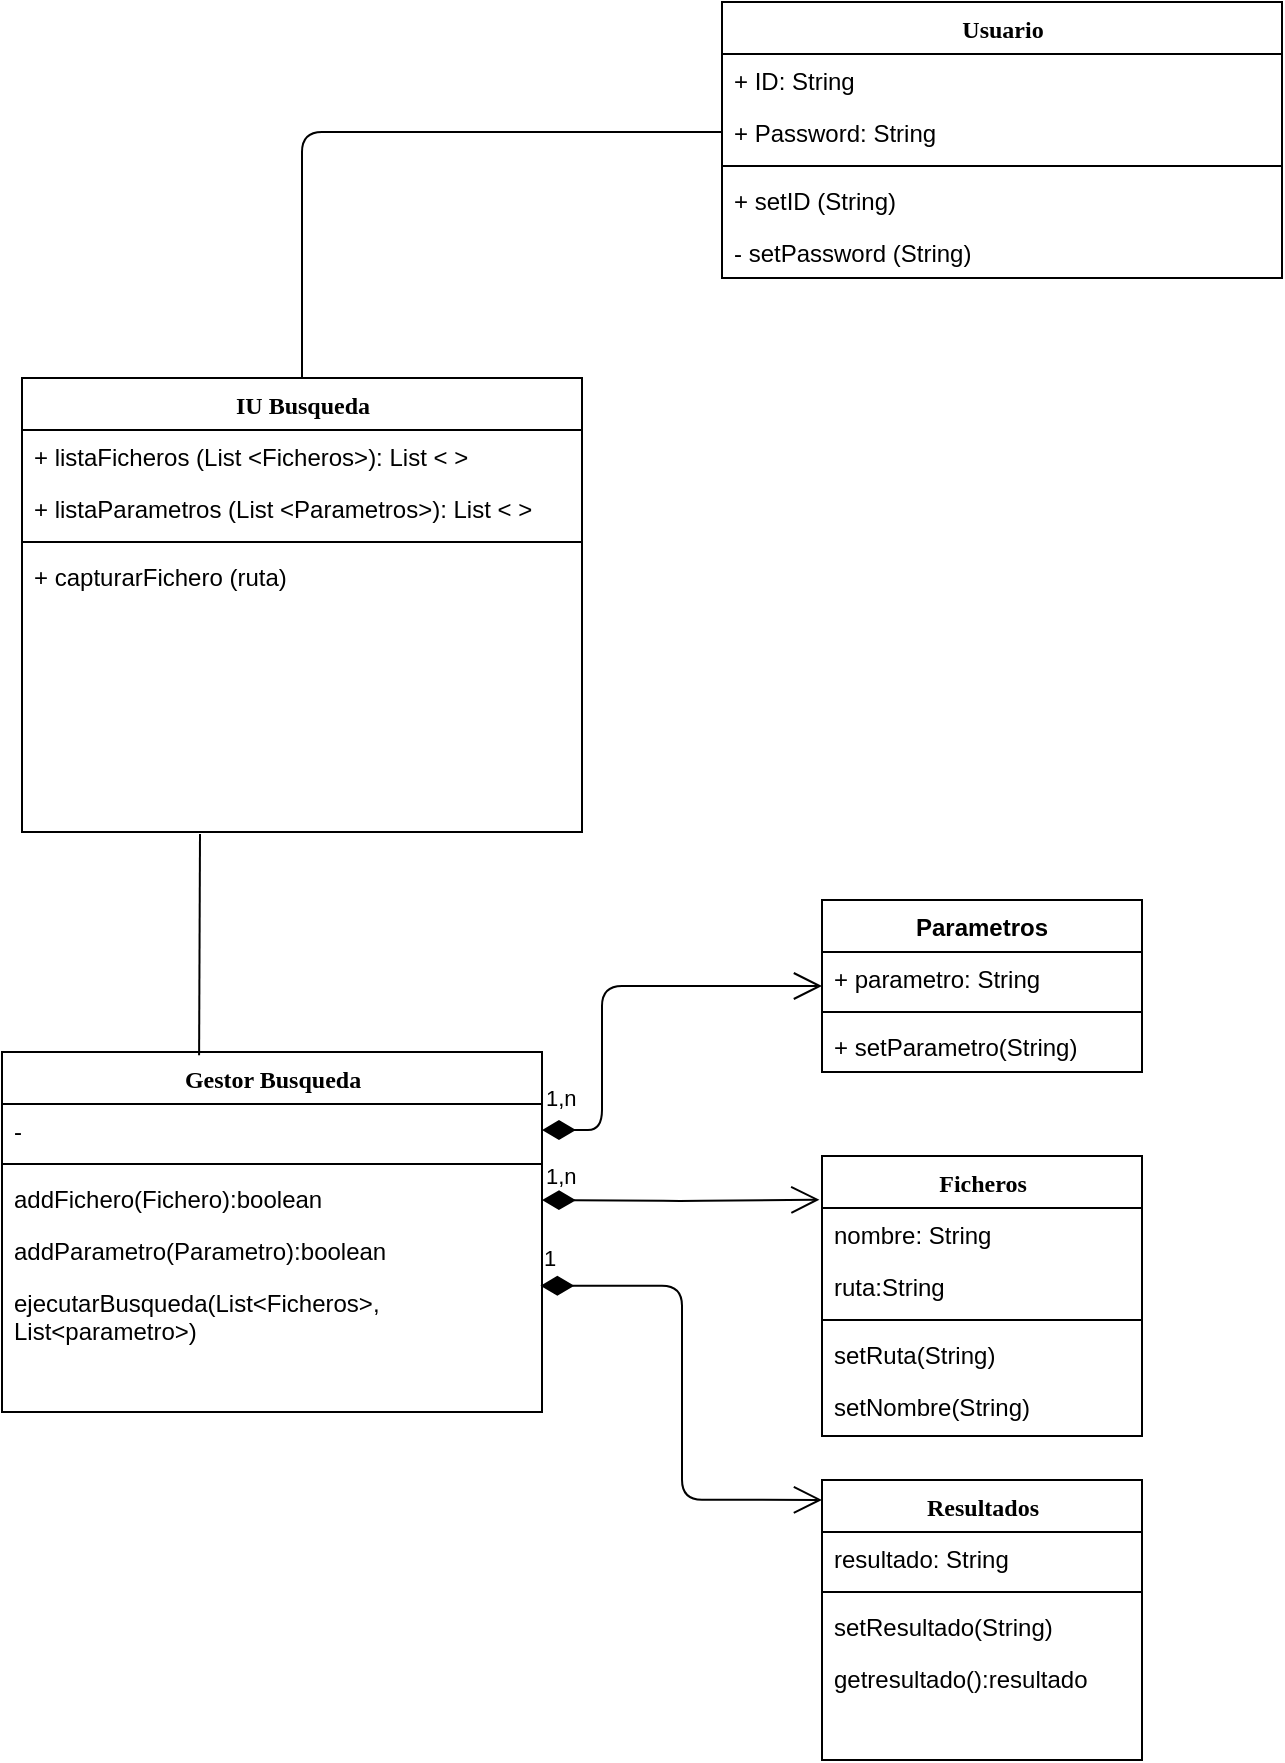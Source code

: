<mxfile version="10.6.8" type="github"><diagram id="lXpW8H75rkReKVYu0KeG" name="Page-1"><mxGraphModel dx="994" dy="715" grid="1" gridSize="10" guides="1" tooltips="1" connect="1" arrows="1" fold="1" page="1" pageScale="1" pageWidth="827" pageHeight="1169" math="0" shadow="0"><root><mxCell id="0"/><mxCell id="1" parent="0"/><mxCell id="MlSAh_2b6aSQhSAKrAvQ-1" value="IU Busqueda" style="swimlane;html=1;fontStyle=1;align=center;verticalAlign=top;childLayout=stackLayout;horizontal=1;startSize=26;horizontalStack=0;resizeParent=1;resizeLast=0;collapsible=1;marginBottom=0;swimlaneFillColor=#ffffff;rounded=0;shadow=0;comic=0;labelBackgroundColor=none;strokeColor=#000000;strokeWidth=1;fillColor=none;fontFamily=Verdana;fontSize=12;fontColor=#000000;" vertex="1" parent="1"><mxGeometry x="80" y="251" width="280" height="227" as="geometry"/></mxCell><mxCell id="MlSAh_2b6aSQhSAKrAvQ-3" value="+ listaFicheros (List &amp;lt;Ficheros&amp;gt;): List &amp;lt; &amp;gt; " style="text;html=1;strokeColor=none;fillColor=none;align=left;verticalAlign=top;spacingLeft=4;spacingRight=4;whiteSpace=wrap;overflow=hidden;rotatable=0;points=[[0,0.5],[1,0.5]];portConstraint=eastwest;" vertex="1" parent="MlSAh_2b6aSQhSAKrAvQ-1"><mxGeometry y="26" width="280" height="26" as="geometry"/></mxCell><mxCell id="MlSAh_2b6aSQhSAKrAvQ-75" value="+ listaParametros (List &amp;lt;Parametros&amp;gt;): List &amp;lt; &amp;gt;" style="text;html=1;strokeColor=none;fillColor=none;align=left;verticalAlign=top;spacingLeft=4;spacingRight=4;whiteSpace=wrap;overflow=hidden;rotatable=0;points=[[0,0.5],[1,0.5]];portConstraint=eastwest;" vertex="1" parent="MlSAh_2b6aSQhSAKrAvQ-1"><mxGeometry y="52" width="280" height="26" as="geometry"/></mxCell><mxCell id="MlSAh_2b6aSQhSAKrAvQ-4" value="" style="line;html=1;strokeWidth=1;fillColor=none;align=left;verticalAlign=middle;spacingTop=-1;spacingLeft=3;spacingRight=3;rotatable=0;labelPosition=right;points=[];portConstraint=eastwest;" vertex="1" parent="MlSAh_2b6aSQhSAKrAvQ-1"><mxGeometry y="78" width="280" height="8" as="geometry"/></mxCell><mxCell id="MlSAh_2b6aSQhSAKrAvQ-41" value="+ capturarFichero (ruta)" style="text;html=1;strokeColor=none;fillColor=none;align=left;verticalAlign=top;spacingLeft=4;spacingRight=4;whiteSpace=wrap;overflow=hidden;rotatable=0;points=[[0,0.5],[1,0.5]];portConstraint=eastwest;" vertex="1" parent="MlSAh_2b6aSQhSAKrAvQ-1"><mxGeometry y="86" width="280" height="26" as="geometry"/></mxCell><mxCell id="MlSAh_2b6aSQhSAKrAvQ-10" value="Gestor Busqueda" style="swimlane;html=1;fontStyle=1;align=center;verticalAlign=top;childLayout=stackLayout;horizontal=1;startSize=26;horizontalStack=0;resizeParent=1;resizeLast=0;collapsible=1;marginBottom=0;swimlaneFillColor=#ffffff;rounded=0;shadow=0;comic=0;labelBackgroundColor=none;strokeColor=#000000;strokeWidth=1;fillColor=none;fontFamily=Verdana;fontSize=12;fontColor=#000000;" vertex="1" parent="1"><mxGeometry x="70" y="588" width="270" height="180" as="geometry"/></mxCell><mxCell id="MlSAh_2b6aSQhSAKrAvQ-11" value="-" style="text;html=1;strokeColor=none;fillColor=none;align=left;verticalAlign=top;spacingLeft=4;spacingRight=4;whiteSpace=wrap;overflow=hidden;rotatable=0;points=[[0,0.5],[1,0.5]];portConstraint=eastwest;" vertex="1" parent="MlSAh_2b6aSQhSAKrAvQ-10"><mxGeometry y="26" width="270" height="26" as="geometry"/></mxCell><mxCell id="MlSAh_2b6aSQhSAKrAvQ-13" value="" style="line;html=1;strokeWidth=1;fillColor=none;align=left;verticalAlign=middle;spacingTop=-1;spacingLeft=3;spacingRight=3;rotatable=0;labelPosition=right;points=[];portConstraint=eastwest;" vertex="1" parent="MlSAh_2b6aSQhSAKrAvQ-10"><mxGeometry y="52" width="270" height="8" as="geometry"/></mxCell><mxCell id="MlSAh_2b6aSQhSAKrAvQ-14" value="addFichero(Fichero):boolean" style="text;html=1;strokeColor=none;fillColor=none;align=left;verticalAlign=top;spacingLeft=4;spacingRight=4;whiteSpace=wrap;overflow=hidden;rotatable=0;points=[[0,0.5],[1,0.5]];portConstraint=eastwest;" vertex="1" parent="MlSAh_2b6aSQhSAKrAvQ-10"><mxGeometry y="60" width="270" height="26" as="geometry"/></mxCell><mxCell id="MlSAh_2b6aSQhSAKrAvQ-15" value="&lt;div&gt;addParametro(Parametro):boolean&lt;/div&gt;" style="text;html=1;strokeColor=none;fillColor=none;align=left;verticalAlign=top;spacingLeft=4;spacingRight=4;whiteSpace=wrap;overflow=hidden;rotatable=0;points=[[0,0.5],[1,0.5]];portConstraint=eastwest;" vertex="1" parent="MlSAh_2b6aSQhSAKrAvQ-10"><mxGeometry y="86" width="270" height="26" as="geometry"/></mxCell><mxCell id="MlSAh_2b6aSQhSAKrAvQ-26" value="ejecutarBusqueda(List&amp;lt;Ficheros&amp;gt;, List&amp;lt;parametro&amp;gt;)" style="text;html=1;strokeColor=none;fillColor=none;align=left;verticalAlign=top;spacingLeft=4;spacingRight=4;whiteSpace=wrap;overflow=hidden;rotatable=0;points=[[0,0.5],[1,0.5]];portConstraint=eastwest;" vertex="1" parent="MlSAh_2b6aSQhSAKrAvQ-10"><mxGeometry y="112" width="270" height="42" as="geometry"/></mxCell><mxCell id="MlSAh_2b6aSQhSAKrAvQ-18" value="Ficheros" style="swimlane;html=1;fontStyle=1;align=center;verticalAlign=top;childLayout=stackLayout;horizontal=1;startSize=26;horizontalStack=0;resizeParent=1;resizeLast=0;collapsible=1;marginBottom=0;swimlaneFillColor=#ffffff;rounded=0;shadow=0;comic=0;labelBackgroundColor=none;strokeColor=#000000;strokeWidth=1;fillColor=none;fontFamily=Verdana;fontSize=12;fontColor=#000000;" vertex="1" parent="1"><mxGeometry x="480" y="640" width="160" height="140" as="geometry"/></mxCell><mxCell id="MlSAh_2b6aSQhSAKrAvQ-19" value="nombre: String" style="text;html=1;strokeColor=none;fillColor=none;align=left;verticalAlign=top;spacingLeft=4;spacingRight=4;whiteSpace=wrap;overflow=hidden;rotatable=0;points=[[0,0.5],[1,0.5]];portConstraint=eastwest;" vertex="1" parent="MlSAh_2b6aSQhSAKrAvQ-18"><mxGeometry y="26" width="160" height="26" as="geometry"/></mxCell><mxCell id="MlSAh_2b6aSQhSAKrAvQ-20" value="ruta:String" style="text;html=1;strokeColor=none;fillColor=none;align=left;verticalAlign=top;spacingLeft=4;spacingRight=4;whiteSpace=wrap;overflow=hidden;rotatable=0;points=[[0,0.5],[1,0.5]];portConstraint=eastwest;" vertex="1" parent="MlSAh_2b6aSQhSAKrAvQ-18"><mxGeometry y="52" width="160" height="26" as="geometry"/></mxCell><mxCell id="MlSAh_2b6aSQhSAKrAvQ-21" value="" style="line;html=1;strokeWidth=1;fillColor=none;align=left;verticalAlign=middle;spacingTop=-1;spacingLeft=3;spacingRight=3;rotatable=0;labelPosition=right;points=[];portConstraint=eastwest;" vertex="1" parent="MlSAh_2b6aSQhSAKrAvQ-18"><mxGeometry y="78" width="160" height="8" as="geometry"/></mxCell><mxCell id="MlSAh_2b6aSQhSAKrAvQ-22" value="setRuta(String)" style="text;html=1;strokeColor=none;fillColor=none;align=left;verticalAlign=top;spacingLeft=4;spacingRight=4;whiteSpace=wrap;overflow=hidden;rotatable=0;points=[[0,0.5],[1,0.5]];portConstraint=eastwest;" vertex="1" parent="MlSAh_2b6aSQhSAKrAvQ-18"><mxGeometry y="86" width="160" height="26" as="geometry"/></mxCell><mxCell id="MlSAh_2b6aSQhSAKrAvQ-23" value="setNombre(String)" style="text;html=1;strokeColor=none;fillColor=none;align=left;verticalAlign=top;spacingLeft=4;spacingRight=4;whiteSpace=wrap;overflow=hidden;rotatable=0;points=[[0,0.5],[1,0.5]];portConstraint=eastwest;" vertex="1" parent="MlSAh_2b6aSQhSAKrAvQ-18"><mxGeometry y="112" width="160" height="26" as="geometry"/></mxCell><mxCell id="MlSAh_2b6aSQhSAKrAvQ-34" value="Parametros" style="swimlane;fontStyle=1;align=center;verticalAlign=top;childLayout=stackLayout;horizontal=1;startSize=26;horizontalStack=0;resizeParent=1;resizeParentMax=0;resizeLast=0;collapsible=1;marginBottom=0;" vertex="1" parent="1"><mxGeometry x="480" y="512" width="160" height="86" as="geometry"/></mxCell><mxCell id="MlSAh_2b6aSQhSAKrAvQ-35" value="+ parametro: String&#xA;" style="text;strokeColor=none;fillColor=none;align=left;verticalAlign=top;spacingLeft=4;spacingRight=4;overflow=hidden;rotatable=0;points=[[0,0.5],[1,0.5]];portConstraint=eastwest;" vertex="1" parent="MlSAh_2b6aSQhSAKrAvQ-34"><mxGeometry y="26" width="160" height="26" as="geometry"/></mxCell><mxCell id="MlSAh_2b6aSQhSAKrAvQ-36" value="" style="line;strokeWidth=1;fillColor=none;align=left;verticalAlign=middle;spacingTop=-1;spacingLeft=3;spacingRight=3;rotatable=0;labelPosition=right;points=[];portConstraint=eastwest;" vertex="1" parent="MlSAh_2b6aSQhSAKrAvQ-34"><mxGeometry y="52" width="160" height="8" as="geometry"/></mxCell><mxCell id="MlSAh_2b6aSQhSAKrAvQ-37" value="+ setParametro(String)" style="text;strokeColor=none;fillColor=none;align=left;verticalAlign=top;spacingLeft=4;spacingRight=4;overflow=hidden;rotatable=0;points=[[0,0.5],[1,0.5]];portConstraint=eastwest;" vertex="1" parent="MlSAh_2b6aSQhSAKrAvQ-34"><mxGeometry y="60" width="160" height="26" as="geometry"/></mxCell><mxCell id="MlSAh_2b6aSQhSAKrAvQ-47" value="1,n" style="endArrow=open;html=1;endSize=12;startArrow=diamondThin;startSize=14;startFill=1;edgeStyle=orthogonalEdgeStyle;align=left;verticalAlign=bottom;entryX=0;entryY=0.5;entryDx=0;entryDy=0;exitX=1;exitY=0.5;exitDx=0;exitDy=0;" edge="1" parent="1" source="MlSAh_2b6aSQhSAKrAvQ-11" target="MlSAh_2b6aSQhSAKrAvQ-34"><mxGeometry x="-0.65" y="30" relative="1" as="geometry"><mxPoint x="488" y="454" as="sourcePoint"/><mxPoint x="560" y="536.5" as="targetPoint"/><Array as="points"><mxPoint x="370" y="627"/><mxPoint x="370" y="555"/></Array><mxPoint as="offset"/></mxGeometry></mxCell><mxCell id="MlSAh_2b6aSQhSAKrAvQ-48" value="" style="endArrow=none;html=1;entryX=0.365;entryY=0.009;entryDx=0;entryDy=0;entryPerimeter=0;endFill=0;" edge="1" parent="1" target="MlSAh_2b6aSQhSAKrAvQ-10"><mxGeometry width="50" height="50" relative="1" as="geometry"><mxPoint x="169" y="479" as="sourcePoint"/><mxPoint x="150" y="512" as="targetPoint"/></mxGeometry></mxCell><mxCell id="MlSAh_2b6aSQhSAKrAvQ-50" value="1,n" style="endArrow=open;html=1;endSize=12;startArrow=diamondThin;startSize=14;startFill=1;edgeStyle=orthogonalEdgeStyle;align=left;verticalAlign=bottom;entryX=-0.008;entryY=0.156;entryDx=0;entryDy=0;entryPerimeter=0;" edge="1" parent="1" target="MlSAh_2b6aSQhSAKrAvQ-18"><mxGeometry x="-1" y="3" relative="1" as="geometry"><mxPoint x="340" y="662" as="sourcePoint"/><mxPoint x="460" y="662" as="targetPoint"/></mxGeometry></mxCell><mxCell id="MlSAh_2b6aSQhSAKrAvQ-51" value="Resultados" style="swimlane;html=1;fontStyle=1;align=center;verticalAlign=top;childLayout=stackLayout;horizontal=1;startSize=26;horizontalStack=0;resizeParent=1;resizeLast=0;collapsible=1;marginBottom=0;swimlaneFillColor=#ffffff;rounded=0;shadow=0;comic=0;labelBackgroundColor=none;strokeColor=#000000;strokeWidth=1;fillColor=none;fontFamily=Verdana;fontSize=12;fontColor=#000000;" vertex="1" parent="1"><mxGeometry x="480" y="802" width="160" height="140" as="geometry"/></mxCell><mxCell id="MlSAh_2b6aSQhSAKrAvQ-52" value="resultado: String" style="text;html=1;strokeColor=none;fillColor=none;align=left;verticalAlign=top;spacingLeft=4;spacingRight=4;whiteSpace=wrap;overflow=hidden;rotatable=0;points=[[0,0.5],[1,0.5]];portConstraint=eastwest;" vertex="1" parent="MlSAh_2b6aSQhSAKrAvQ-51"><mxGeometry y="26" width="160" height="26" as="geometry"/></mxCell><mxCell id="MlSAh_2b6aSQhSAKrAvQ-54" value="" style="line;html=1;strokeWidth=1;fillColor=none;align=left;verticalAlign=middle;spacingTop=-1;spacingLeft=3;spacingRight=3;rotatable=0;labelPosition=right;points=[];portConstraint=eastwest;" vertex="1" parent="MlSAh_2b6aSQhSAKrAvQ-51"><mxGeometry y="52" width="160" height="8" as="geometry"/></mxCell><mxCell id="MlSAh_2b6aSQhSAKrAvQ-55" value="&lt;div&gt;setResultado(String)&lt;/div&gt;" style="text;html=1;strokeColor=none;fillColor=none;align=left;verticalAlign=top;spacingLeft=4;spacingRight=4;whiteSpace=wrap;overflow=hidden;rotatable=0;points=[[0,0.5],[1,0.5]];portConstraint=eastwest;" vertex="1" parent="MlSAh_2b6aSQhSAKrAvQ-51"><mxGeometry y="60" width="160" height="26" as="geometry"/></mxCell><mxCell id="MlSAh_2b6aSQhSAKrAvQ-56" value="getresultado():resultado" style="text;html=1;strokeColor=none;fillColor=none;align=left;verticalAlign=top;spacingLeft=4;spacingRight=4;whiteSpace=wrap;overflow=hidden;rotatable=0;points=[[0,0.5],[1,0.5]];portConstraint=eastwest;" vertex="1" parent="MlSAh_2b6aSQhSAKrAvQ-51"><mxGeometry y="86" width="160" height="26" as="geometry"/></mxCell><mxCell id="MlSAh_2b6aSQhSAKrAvQ-57" value="1" style="endArrow=open;html=1;endSize=12;startArrow=diamondThin;startSize=14;startFill=1;edgeStyle=orthogonalEdgeStyle;align=left;verticalAlign=bottom;exitX=0.997;exitY=0.116;exitDx=0;exitDy=0;exitPerimeter=0;entryX=0;entryY=0.071;entryDx=0;entryDy=0;entryPerimeter=0;" edge="1" parent="1" source="MlSAh_2b6aSQhSAKrAvQ-26" target="MlSAh_2b6aSQhSAKrAvQ-51"><mxGeometry x="-0.428" y="-71" relative="1" as="geometry"><mxPoint x="299.786" y="704.571" as="sourcePoint"/><mxPoint x="488.357" y="704.571" as="targetPoint"/><mxPoint y="-5" as="offset"/></mxGeometry></mxCell><mxCell id="MlSAh_2b6aSQhSAKrAvQ-58" value="Usuario" style="swimlane;html=1;fontStyle=1;align=center;verticalAlign=top;childLayout=stackLayout;horizontal=1;startSize=26;horizontalStack=0;resizeParent=1;resizeLast=0;collapsible=1;marginBottom=0;swimlaneFillColor=#ffffff;rounded=0;shadow=0;comic=0;labelBackgroundColor=none;strokeColor=#000000;strokeWidth=1;fillColor=none;fontFamily=Verdana;fontSize=12;fontColor=#000000;" vertex="1" parent="1"><mxGeometry x="430" y="63" width="280" height="138" as="geometry"/></mxCell><mxCell id="MlSAh_2b6aSQhSAKrAvQ-59" value="+ ID: String" style="text;html=1;strokeColor=none;fillColor=none;align=left;verticalAlign=top;spacingLeft=4;spacingRight=4;whiteSpace=wrap;overflow=hidden;rotatable=0;points=[[0,0.5],[1,0.5]];portConstraint=eastwest;" vertex="1" parent="MlSAh_2b6aSQhSAKrAvQ-58"><mxGeometry y="26" width="280" height="26" as="geometry"/></mxCell><mxCell id="MlSAh_2b6aSQhSAKrAvQ-60" value="+ Password: String" style="text;html=1;strokeColor=none;fillColor=none;align=left;verticalAlign=top;spacingLeft=4;spacingRight=4;whiteSpace=wrap;overflow=hidden;rotatable=0;points=[[0,0.5],[1,0.5]];portConstraint=eastwest;" vertex="1" parent="MlSAh_2b6aSQhSAKrAvQ-58"><mxGeometry y="52" width="280" height="26" as="geometry"/></mxCell><mxCell id="MlSAh_2b6aSQhSAKrAvQ-61" value="" style="line;html=1;strokeWidth=1;fillColor=none;align=left;verticalAlign=middle;spacingTop=-1;spacingLeft=3;spacingRight=3;rotatable=0;labelPosition=right;points=[];portConstraint=eastwest;" vertex="1" parent="MlSAh_2b6aSQhSAKrAvQ-58"><mxGeometry y="78" width="280" height="8" as="geometry"/></mxCell><mxCell id="MlSAh_2b6aSQhSAKrAvQ-66" value="+ setID (String)" style="text;html=1;strokeColor=none;fillColor=none;align=left;verticalAlign=top;spacingLeft=4;spacingRight=4;whiteSpace=wrap;overflow=hidden;rotatable=0;points=[[0,0.5],[1,0.5]];portConstraint=eastwest;" vertex="1" parent="MlSAh_2b6aSQhSAKrAvQ-58"><mxGeometry y="86" width="280" height="26" as="geometry"/></mxCell><mxCell id="MlSAh_2b6aSQhSAKrAvQ-73" value="- setPassword (String)" style="text;html=1;strokeColor=none;fillColor=none;align=left;verticalAlign=top;spacingLeft=4;spacingRight=4;whiteSpace=wrap;overflow=hidden;rotatable=0;points=[[0,0.5],[1,0.5]];portConstraint=eastwest;" vertex="1" parent="MlSAh_2b6aSQhSAKrAvQ-58"><mxGeometry y="112" width="280" height="26" as="geometry"/></mxCell><mxCell id="MlSAh_2b6aSQhSAKrAvQ-74" value="" style="endArrow=none;html=1;exitX=0;exitY=0.5;exitDx=0;exitDy=0;entryX=0.5;entryY=0;entryDx=0;entryDy=0;endFill=0;" edge="1" parent="1" source="MlSAh_2b6aSQhSAKrAvQ-60" target="MlSAh_2b6aSQhSAKrAvQ-1"><mxGeometry width="50" height="50" relative="1" as="geometry"><mxPoint x="218.824" y="120.147" as="sourcePoint"/><mxPoint x="218.824" y="229.912" as="targetPoint"/><Array as="points"><mxPoint x="220" y="128"/></Array></mxGeometry></mxCell></root></mxGraphModel></diagram></mxfile>
